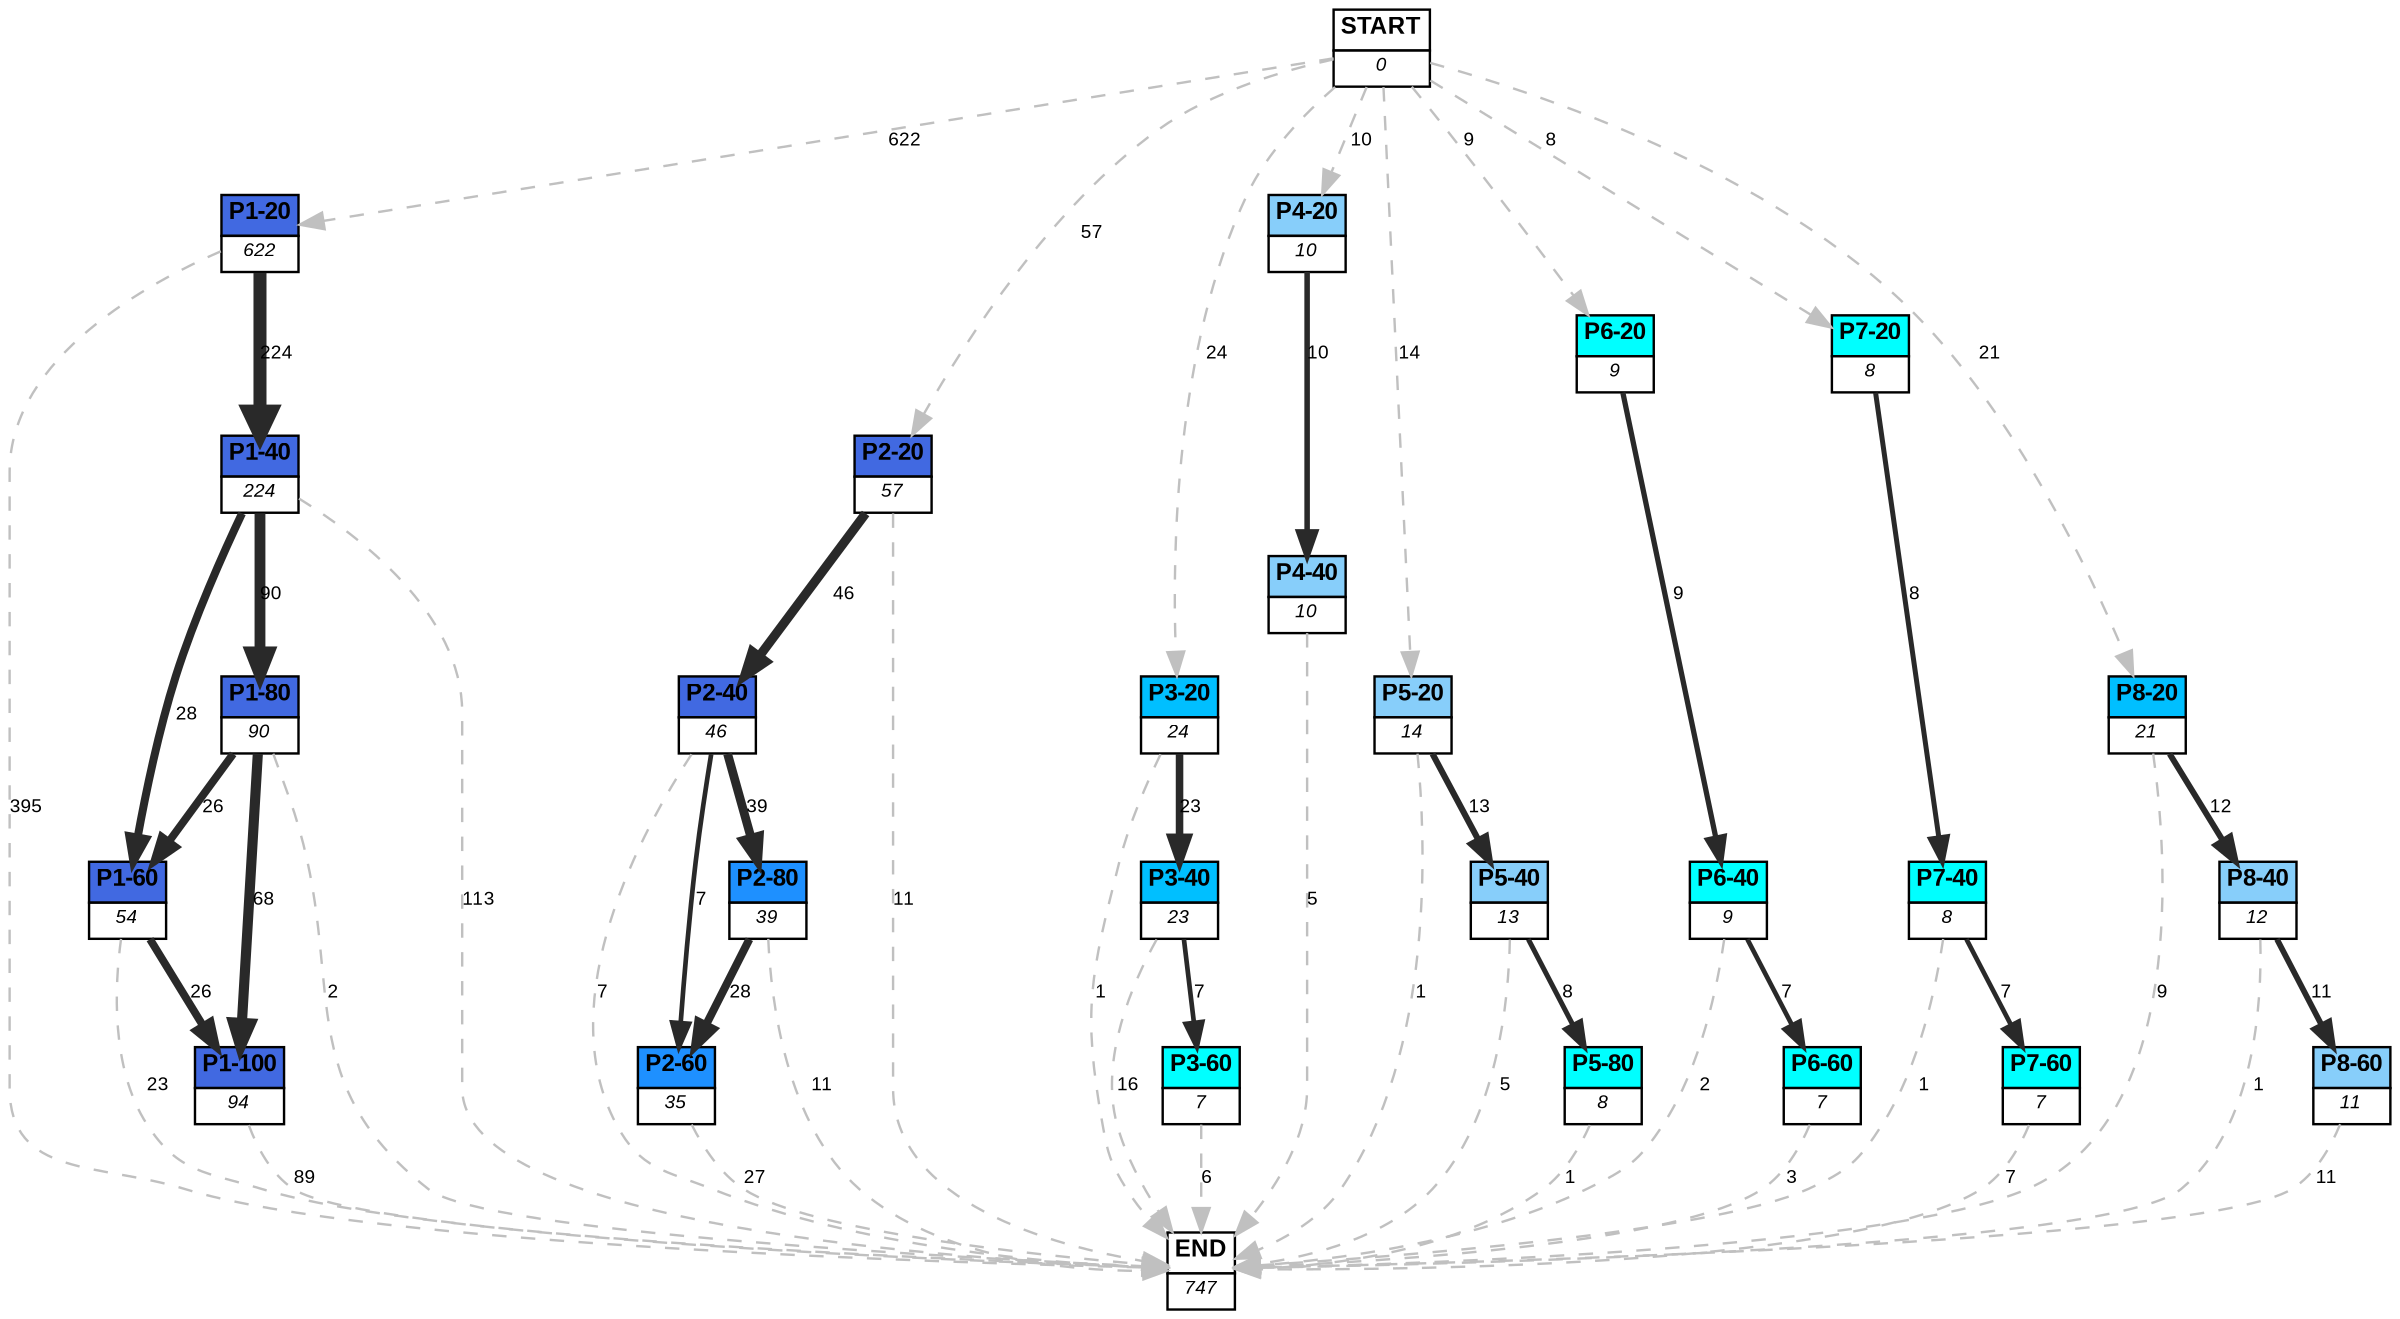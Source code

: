 digraph graphname {
	dpi = 150
	size="16,11!";
	margin = 0;
"P1-20" [shape=plain, label=<<table border="0" cellborder="1" cellspacing="0"><tr><td bgcolor="royalblue"><FONT face="Arial" POINT-SIZE="10"><b>P1-20</b></FONT></td></tr><tr><td bgcolor="white"><FONT face="Arial" POINT-SIZE="8"><i>622</i></FONT></td></tr></table>>]
"P1-40" [shape=plain, label=<<table border="0" cellborder="1" cellspacing="0"><tr><td bgcolor="royalblue"><FONT face="Arial" POINT-SIZE="10"><b>P1-40</b></FONT></td></tr><tr><td bgcolor="white"><FONT face="Arial" POINT-SIZE="8"><i>224</i></FONT></td></tr></table>>]
"P1-60" [shape=plain, label=<<table border="0" cellborder="1" cellspacing="0"><tr><td bgcolor="royalblue"><FONT face="Arial" POINT-SIZE="10"><b>P1-60</b></FONT></td></tr><tr><td bgcolor="white"><FONT face="Arial" POINT-SIZE="8"><i>54</i></FONT></td></tr></table>>]
"P1-80" [shape=plain, label=<<table border="0" cellborder="1" cellspacing="0"><tr><td bgcolor="royalblue"><FONT face="Arial" POINT-SIZE="10"><b>P1-80</b></FONT></td></tr><tr><td bgcolor="white"><FONT face="Arial" POINT-SIZE="8"><i>90</i></FONT></td></tr></table>>]
"P1-100" [shape=plain, label=<<table border="0" cellborder="1" cellspacing="0"><tr><td bgcolor="royalblue"><FONT face="Arial" POINT-SIZE="10"><b>P1-100</b></FONT></td></tr><tr><td bgcolor="white"><FONT face="Arial" POINT-SIZE="8"><i>94</i></FONT></td></tr></table>>]
"P2-20" [shape=plain, label=<<table border="0" cellborder="1" cellspacing="0"><tr><td bgcolor="royalblue"><FONT face="Arial" POINT-SIZE="10"><b>P2-20</b></FONT></td></tr><tr><td bgcolor="white"><FONT face="Arial" POINT-SIZE="8"><i>57</i></FONT></td></tr></table>>]
"P2-40" [shape=plain, label=<<table border="0" cellborder="1" cellspacing="0"><tr><td bgcolor="royalblue"><FONT face="Arial" POINT-SIZE="10"><b>P2-40</b></FONT></td></tr><tr><td bgcolor="white"><FONT face="Arial" POINT-SIZE="8"><i>46</i></FONT></td></tr></table>>]
"P2-80" [shape=plain, label=<<table border="0" cellborder="1" cellspacing="0"><tr><td bgcolor="dodgerblue"><FONT face="Arial" POINT-SIZE="10"><b>P2-80</b></FONT></td></tr><tr><td bgcolor="white"><FONT face="Arial" POINT-SIZE="8"><i>39</i></FONT></td></tr></table>>]
"P2-60" [shape=plain, label=<<table border="0" cellborder="1" cellspacing="0"><tr><td bgcolor="dodgerblue"><FONT face="Arial" POINT-SIZE="10"><b>P2-60</b></FONT></td></tr><tr><td bgcolor="white"><FONT face="Arial" POINT-SIZE="8"><i>35</i></FONT></td></tr></table>>]
"P3-20" [shape=plain, label=<<table border="0" cellborder="1" cellspacing="0"><tr><td bgcolor="deepskyblue"><FONT face="Arial" POINT-SIZE="10"><b>P3-20</b></FONT></td></tr><tr><td bgcolor="white"><FONT face="Arial" POINT-SIZE="8"><i>24</i></FONT></td></tr></table>>]
"P3-40" [shape=plain, label=<<table border="0" cellborder="1" cellspacing="0"><tr><td bgcolor="deepskyblue"><FONT face="Arial" POINT-SIZE="10"><b>P3-40</b></FONT></td></tr><tr><td bgcolor="white"><FONT face="Arial" POINT-SIZE="8"><i>23</i></FONT></td></tr></table>>]
"P4-20" [shape=plain, label=<<table border="0" cellborder="1" cellspacing="0"><tr><td bgcolor="lightskyblue"><FONT face="Arial" POINT-SIZE="10"><b>P4-20</b></FONT></td></tr><tr><td bgcolor="white"><FONT face="Arial" POINT-SIZE="8"><i>10</i></FONT></td></tr></table>>]
"P4-40" [shape=plain, label=<<table border="0" cellborder="1" cellspacing="0"><tr><td bgcolor="lightskyblue"><FONT face="Arial" POINT-SIZE="10"><b>P4-40</b></FONT></td></tr><tr><td bgcolor="white"><FONT face="Arial" POINT-SIZE="8"><i>10</i></FONT></td></tr></table>>]
"P5-20" [shape=plain, label=<<table border="0" cellborder="1" cellspacing="0"><tr><td bgcolor="lightskyblue"><FONT face="Arial" POINT-SIZE="10"><b>P5-20</b></FONT></td></tr><tr><td bgcolor="white"><FONT face="Arial" POINT-SIZE="8"><i>14</i></FONT></td></tr></table>>]
"P5-40" [shape=plain, label=<<table border="0" cellborder="1" cellspacing="0"><tr><td bgcolor="lightskyblue"><FONT face="Arial" POINT-SIZE="10"><b>P5-40</b></FONT></td></tr><tr><td bgcolor="white"><FONT face="Arial" POINT-SIZE="8"><i>13</i></FONT></td></tr></table>>]
"P5-80" [shape=plain, label=<<table border="0" cellborder="1" cellspacing="0"><tr><td bgcolor="aqua"><FONT face="Arial" POINT-SIZE="10"><b>P5-80</b></FONT></td></tr><tr><td bgcolor="white"><FONT face="Arial" POINT-SIZE="8"><i>8</i></FONT></td></tr></table>>]
"P6-20" [shape=plain, label=<<table border="0" cellborder="1" cellspacing="0"><tr><td bgcolor="aqua"><FONT face="Arial" POINT-SIZE="10"><b>P6-20</b></FONT></td></tr><tr><td bgcolor="white"><FONT face="Arial" POINT-SIZE="8"><i>9</i></FONT></td></tr></table>>]
"P6-40" [shape=plain, label=<<table border="0" cellborder="1" cellspacing="0"><tr><td bgcolor="aqua"><FONT face="Arial" POINT-SIZE="10"><b>P6-40</b></FONT></td></tr><tr><td bgcolor="white"><FONT face="Arial" POINT-SIZE="8"><i>9</i></FONT></td></tr></table>>]
"P6-60" [shape=plain, label=<<table border="0" cellborder="1" cellspacing="0"><tr><td bgcolor="aqua"><FONT face="Arial" POINT-SIZE="10"><b>P6-60</b></FONT></td></tr><tr><td bgcolor="white"><FONT face="Arial" POINT-SIZE="8"><i>7</i></FONT></td></tr></table>>]
"P7-20" [shape=plain, label=<<table border="0" cellborder="1" cellspacing="0"><tr><td bgcolor="aqua"><FONT face="Arial" POINT-SIZE="10"><b>P7-20</b></FONT></td></tr><tr><td bgcolor="white"><FONT face="Arial" POINT-SIZE="8"><i>8</i></FONT></td></tr></table>>]
"P7-40" [shape=plain, label=<<table border="0" cellborder="1" cellspacing="0"><tr><td bgcolor="aqua"><FONT face="Arial" POINT-SIZE="10"><b>P7-40</b></FONT></td></tr><tr><td bgcolor="white"><FONT face="Arial" POINT-SIZE="8"><i>8</i></FONT></td></tr></table>>]
"P7-60" [shape=plain, label=<<table border="0" cellborder="1" cellspacing="0"><tr><td bgcolor="aqua"><FONT face="Arial" POINT-SIZE="10"><b>P7-60</b></FONT></td></tr><tr><td bgcolor="white"><FONT face="Arial" POINT-SIZE="8"><i>7</i></FONT></td></tr></table>>]
"P8-20" [shape=plain, label=<<table border="0" cellborder="1" cellspacing="0"><tr><td bgcolor="deepskyblue"><FONT face="Arial" POINT-SIZE="10"><b>P8-20</b></FONT></td></tr><tr><td bgcolor="white"><FONT face="Arial" POINT-SIZE="8"><i>21</i></FONT></td></tr></table>>]
"P8-40" [shape=plain, label=<<table border="0" cellborder="1" cellspacing="0"><tr><td bgcolor="lightskyblue"><FONT face="Arial" POINT-SIZE="10"><b>P8-40</b></FONT></td></tr><tr><td bgcolor="white"><FONT face="Arial" POINT-SIZE="8"><i>12</i></FONT></td></tr></table>>]
"P8-60" [shape=plain, label=<<table border="0" cellborder="1" cellspacing="0"><tr><td bgcolor="lightskyblue"><FONT face="Arial" POINT-SIZE="10"><b>P8-60</b></FONT></td></tr><tr><td bgcolor="white"><FONT face="Arial" POINT-SIZE="8"><i>11</i></FONT></td></tr></table>>]
"P3-60" [shape=plain, label=<<table border="0" cellborder="1" cellspacing="0"><tr><td bgcolor="aqua"><FONT face="Arial" POINT-SIZE="10"><b>P3-60</b></FONT></td></tr><tr><td bgcolor="white"><FONT face="Arial" POINT-SIZE="8"><i>7</i></FONT></td></tr></table>>]
"START" [shape=plain, label=<<table border="0" cellborder="1" cellspacing="0"><tr><td bgcolor="white"><FONT face="Arial" POINT-SIZE="10"><b>START</b></FONT></td></tr><tr><td bgcolor="white"><FONT face="Arial" POINT-SIZE="8"><i>0</i></FONT></td></tr></table>>]
"END" [shape=plain, label=<<table border="0" cellborder="1" cellspacing="0"><tr><td bgcolor="white"><FONT face="Arial" POINT-SIZE="10"><b>END</b></FONT></td></tr><tr><td bgcolor="white"><FONT face="Arial" POINT-SIZE="8"><i>747</i></FONT></td></tr></table>>]
"P1-20" -> "P1-40" [ color=grey16 penwidth = "5.4116460518550396"label ="224" labelfloat=false fontname="Arial" fontsize=8]
"P1-20" -> "END" [ style = dashed color=grey label ="395" labelfloat=false fontname="Arial" fontsize=8]
"P1-40" -> "P1-60" [ color=grey16 penwidth = "3.332204510175204"label ="28" labelfloat=false fontname="Arial" fontsize=8]
"P1-40" -> "P1-80" [ color=grey16 penwidth = "4.499809670330265"label ="90" labelfloat=false fontname="Arial" fontsize=8]
"P1-40" -> "END" [ style = dashed color=grey label ="113" labelfloat=false fontname="Arial" fontsize=8]
"P1-60" -> "P1-100" [ color=grey16 penwidth = "3.258096538021482"label ="26" labelfloat=false fontname="Arial" fontsize=8]
"P1-60" -> "END" [ style = dashed color=grey label ="23" labelfloat=false fontname="Arial" fontsize=8]
"P1-80" -> "P1-60" [ color=grey16 penwidth = "3.258096538021482"label ="26" labelfloat=false fontname="Arial" fontsize=8]
"P1-80" -> "P1-100" [ color=grey16 penwidth = "4.219507705176107"label ="68" labelfloat=false fontname="Arial" fontsize=8]
"P1-80" -> "END" [ style = dashed color=grey label ="2" labelfloat=false fontname="Arial" fontsize=8]
"P1-100" -> "END" [ style = dashed color=grey label ="89" labelfloat=false fontname="Arial" fontsize=8]
"P2-20" -> "P2-40" [ color=grey16 penwidth = "3.828641396489095"label ="46" labelfloat=false fontname="Arial" fontsize=8]
"P2-20" -> "END" [ style = dashed color=grey label ="11" labelfloat=false fontname="Arial" fontsize=8]
"P2-40" -> "P2-80" [ color=grey16 penwidth = "3.6635616461296463"label ="39" labelfloat=false fontname="Arial" fontsize=8]
"P2-40" -> "P2-60" [ color=grey16 penwidth = "1.9459101490553132"label ="7" labelfloat=false fontname="Arial" fontsize=8]
"P2-40" -> "END" [ style = dashed color=grey label ="7" labelfloat=false fontname="Arial" fontsize=8]
"P2-80" -> "P2-60" [ color=grey16 penwidth = "3.332204510175204"label ="28" labelfloat=false fontname="Arial" fontsize=8]
"P2-80" -> "END" [ style = dashed color=grey label ="11" labelfloat=false fontname="Arial" fontsize=8]
"P2-60" -> "END" [ style = dashed color=grey label ="27" labelfloat=false fontname="Arial" fontsize=8]
"P3-20" -> "P3-40" [ color=grey16 penwidth = "3.1354942159291497"label ="23" labelfloat=false fontname="Arial" fontsize=8]
"P3-20" -> "END" [ style = dashed color=grey label ="1" labelfloat=false fontname="Arial" fontsize=8]
"P3-40" -> "P3-60" [ color=grey16 penwidth = "1.9459101490553132"label ="7" labelfloat=false fontname="Arial" fontsize=8]
"P3-40" -> "END" [ style = dashed color=grey label ="16" labelfloat=false fontname="Arial" fontsize=8]
"P4-20" -> "P4-40" [ color=grey16 penwidth = "2.302585092994046"label ="10" labelfloat=false fontname="Arial" fontsize=8]
"P4-40" -> "END" [ style = dashed color=grey label ="5" labelfloat=false fontname="Arial" fontsize=8]
"P5-20" -> "P5-40" [ color=grey16 penwidth = "2.5649493574615367"label ="13" labelfloat=false fontname="Arial" fontsize=8]
"P5-20" -> "END" [ style = dashed color=grey label ="1" labelfloat=false fontname="Arial" fontsize=8]
"P5-40" -> "P5-80" [ color=grey16 penwidth = "2.0794415416798357"label ="8" labelfloat=false fontname="Arial" fontsize=8]
"P5-40" -> "END" [ style = dashed color=grey label ="5" labelfloat=false fontname="Arial" fontsize=8]
"P5-80" -> "END" [ style = dashed color=grey label ="1" labelfloat=false fontname="Arial" fontsize=8]
"P6-20" -> "P6-40" [ color=grey16 penwidth = "2.1972245773362196"label ="9" labelfloat=false fontname="Arial" fontsize=8]
"P6-40" -> "P6-60" [ color=grey16 penwidth = "1.9459101490553132"label ="7" labelfloat=false fontname="Arial" fontsize=8]
"P6-40" -> "END" [ style = dashed color=grey label ="2" labelfloat=false fontname="Arial" fontsize=8]
"P6-60" -> "END" [ style = dashed color=grey label ="3" labelfloat=false fontname="Arial" fontsize=8]
"P7-20" -> "P7-40" [ color=grey16 penwidth = "2.0794415416798357"label ="8" labelfloat=false fontname="Arial" fontsize=8]
"P7-40" -> "P7-60" [ color=grey16 penwidth = "1.9459101490553132"label ="7" labelfloat=false fontname="Arial" fontsize=8]
"P7-40" -> "END" [ style = dashed color=grey label ="1" labelfloat=false fontname="Arial" fontsize=8]
"P7-60" -> "END" [ style = dashed color=grey label ="7" labelfloat=false fontname="Arial" fontsize=8]
"P8-20" -> "P8-40" [ color=grey16 penwidth = "2.4849066497880004"label ="12" labelfloat=false fontname="Arial" fontsize=8]
"P8-20" -> "END" [ style = dashed color=grey label ="9" labelfloat=false fontname="Arial" fontsize=8]
"P8-40" -> "P8-60" [ color=grey16 penwidth = "2.3978952727983707"label ="11" labelfloat=false fontname="Arial" fontsize=8]
"P8-40" -> "END" [ style = dashed color=grey label ="1" labelfloat=false fontname="Arial" fontsize=8]
"P8-60" -> "END" [ style = dashed color=grey label ="11" labelfloat=false fontname="Arial" fontsize=8]
"P3-60" -> "END" [ style = dashed color=grey label ="6" labelfloat=false fontname="Arial" fontsize=8]
"START" -> "P1-20" [ style = dashed color=grey label ="622" labelfloat=false fontname="Arial" fontsize=8]
"START" -> "P2-20" [ style = dashed color=grey label ="57" labelfloat=false fontname="Arial" fontsize=8]
"START" -> "P3-20" [ style = dashed color=grey label ="24" labelfloat=false fontname="Arial" fontsize=8]
"START" -> "P4-20" [ style = dashed color=grey label ="10" labelfloat=false fontname="Arial" fontsize=8]
"START" -> "P5-20" [ style = dashed color=grey label ="14" labelfloat=false fontname="Arial" fontsize=8]
"START" -> "P6-20" [ style = dashed color=grey label ="9" labelfloat=false fontname="Arial" fontsize=8]
"START" -> "P7-20" [ style = dashed color=grey label ="8" labelfloat=false fontname="Arial" fontsize=8]
"START" -> "P8-20" [ style = dashed color=grey label ="21" labelfloat=false fontname="Arial" fontsize=8]
}